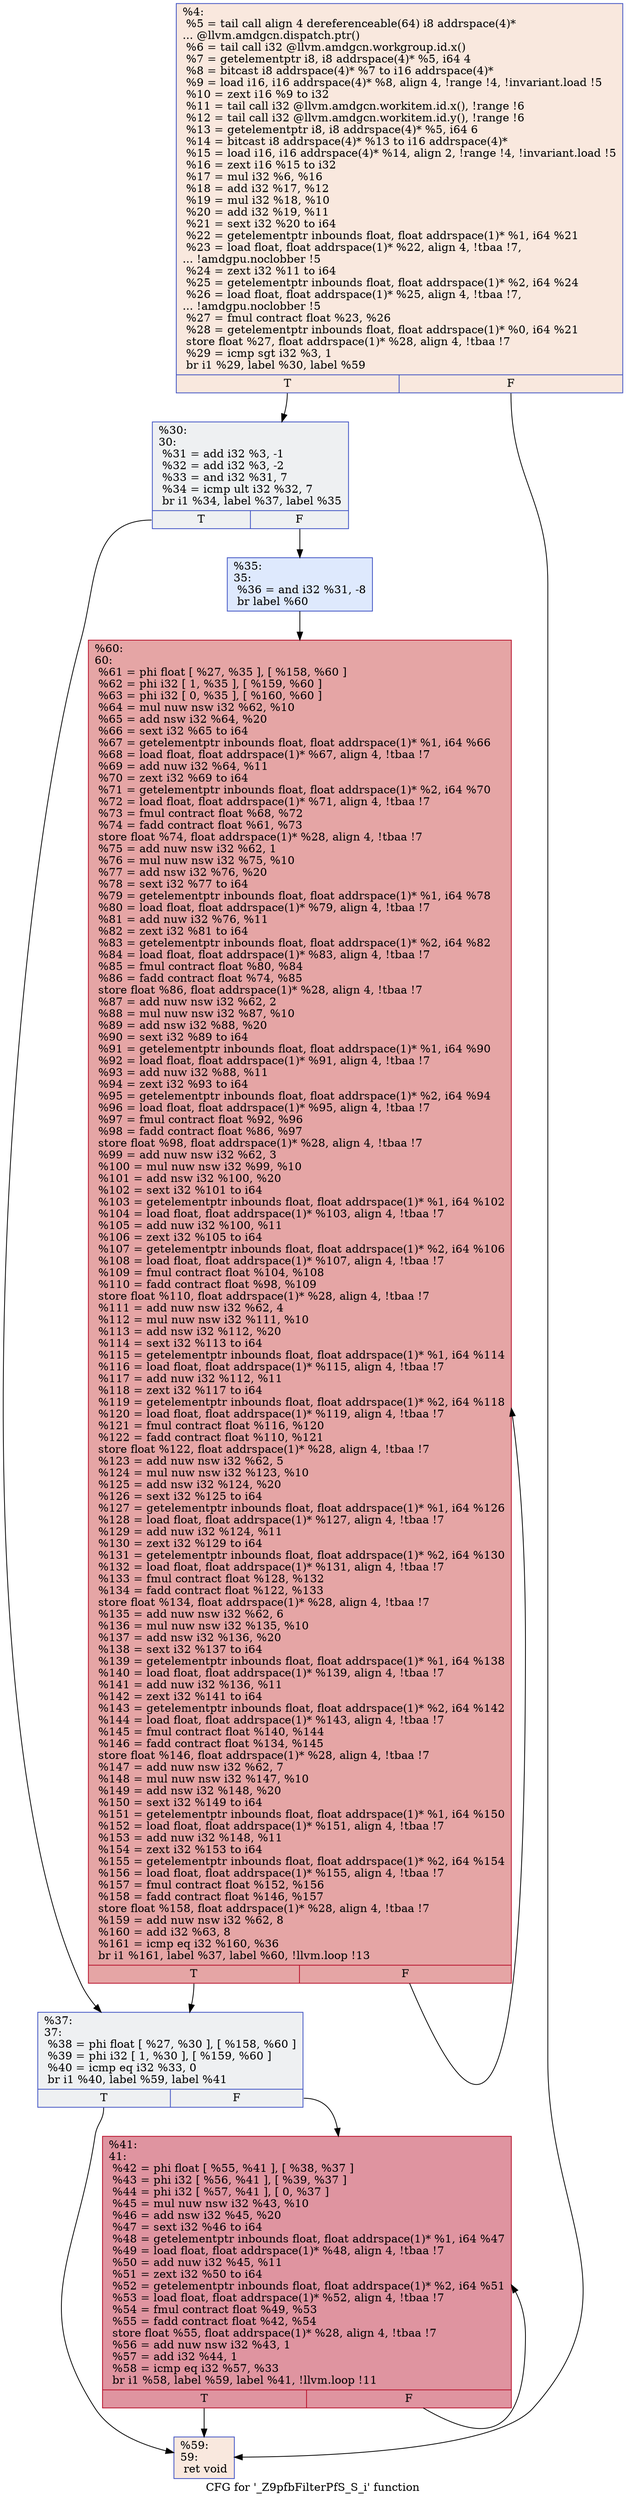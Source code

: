 digraph "CFG for '_Z9pfbFilterPfS_S_i' function" {
	label="CFG for '_Z9pfbFilterPfS_S_i' function";

	Node0x5b6ac50 [shape=record,color="#3d50c3ff", style=filled, fillcolor="#f2cab570",label="{%4:\l  %5 = tail call align 4 dereferenceable(64) i8 addrspace(4)*\l... @llvm.amdgcn.dispatch.ptr()\l  %6 = tail call i32 @llvm.amdgcn.workgroup.id.x()\l  %7 = getelementptr i8, i8 addrspace(4)* %5, i64 4\l  %8 = bitcast i8 addrspace(4)* %7 to i16 addrspace(4)*\l  %9 = load i16, i16 addrspace(4)* %8, align 4, !range !4, !invariant.load !5\l  %10 = zext i16 %9 to i32\l  %11 = tail call i32 @llvm.amdgcn.workitem.id.x(), !range !6\l  %12 = tail call i32 @llvm.amdgcn.workitem.id.y(), !range !6\l  %13 = getelementptr i8, i8 addrspace(4)* %5, i64 6\l  %14 = bitcast i8 addrspace(4)* %13 to i16 addrspace(4)*\l  %15 = load i16, i16 addrspace(4)* %14, align 2, !range !4, !invariant.load !5\l  %16 = zext i16 %15 to i32\l  %17 = mul i32 %6, %16\l  %18 = add i32 %17, %12\l  %19 = mul i32 %18, %10\l  %20 = add i32 %19, %11\l  %21 = sext i32 %20 to i64\l  %22 = getelementptr inbounds float, float addrspace(1)* %1, i64 %21\l  %23 = load float, float addrspace(1)* %22, align 4, !tbaa !7,\l... !amdgpu.noclobber !5\l  %24 = zext i32 %11 to i64\l  %25 = getelementptr inbounds float, float addrspace(1)* %2, i64 %24\l  %26 = load float, float addrspace(1)* %25, align 4, !tbaa !7,\l... !amdgpu.noclobber !5\l  %27 = fmul contract float %23, %26\l  %28 = getelementptr inbounds float, float addrspace(1)* %0, i64 %21\l  store float %27, float addrspace(1)* %28, align 4, !tbaa !7\l  %29 = icmp sgt i32 %3, 1\l  br i1 %29, label %30, label %59\l|{<s0>T|<s1>F}}"];
	Node0x5b6ac50:s0 -> Node0x5b6f070;
	Node0x5b6ac50:s1 -> Node0x5b6f100;
	Node0x5b6f070 [shape=record,color="#3d50c3ff", style=filled, fillcolor="#d9dce170",label="{%30:\l30:                                               \l  %31 = add i32 %3, -1\l  %32 = add i32 %3, -2\l  %33 = and i32 %31, 7\l  %34 = icmp ult i32 %32, 7\l  br i1 %34, label %37, label %35\l|{<s0>T|<s1>F}}"];
	Node0x5b6f070:s0 -> Node0x5b6e110;
	Node0x5b6f070:s1 -> Node0x5b6f660;
	Node0x5b6f660 [shape=record,color="#3d50c3ff", style=filled, fillcolor="#b5cdfa70",label="{%35:\l35:                                               \l  %36 = and i32 %31, -8\l  br label %60\l}"];
	Node0x5b6f660 -> Node0x5b6f860;
	Node0x5b6e110 [shape=record,color="#3d50c3ff", style=filled, fillcolor="#d9dce170",label="{%37:\l37:                                               \l  %38 = phi float [ %27, %30 ], [ %158, %60 ]\l  %39 = phi i32 [ 1, %30 ], [ %159, %60 ]\l  %40 = icmp eq i32 %33, 0\l  br i1 %40, label %59, label %41\l|{<s0>T|<s1>F}}"];
	Node0x5b6e110:s0 -> Node0x5b6f100;
	Node0x5b6e110:s1 -> Node0x5b6fbe0;
	Node0x5b6fbe0 [shape=record,color="#b70d28ff", style=filled, fillcolor="#b70d2870",label="{%41:\l41:                                               \l  %42 = phi float [ %55, %41 ], [ %38, %37 ]\l  %43 = phi i32 [ %56, %41 ], [ %39, %37 ]\l  %44 = phi i32 [ %57, %41 ], [ 0, %37 ]\l  %45 = mul nuw nsw i32 %43, %10\l  %46 = add nsw i32 %45, %20\l  %47 = sext i32 %46 to i64\l  %48 = getelementptr inbounds float, float addrspace(1)* %1, i64 %47\l  %49 = load float, float addrspace(1)* %48, align 4, !tbaa !7\l  %50 = add nuw i32 %45, %11\l  %51 = zext i32 %50 to i64\l  %52 = getelementptr inbounds float, float addrspace(1)* %2, i64 %51\l  %53 = load float, float addrspace(1)* %52, align 4, !tbaa !7\l  %54 = fmul contract float %49, %53\l  %55 = fadd contract float %42, %54\l  store float %55, float addrspace(1)* %28, align 4, !tbaa !7\l  %56 = add nuw nsw i32 %43, 1\l  %57 = add i32 %44, 1\l  %58 = icmp eq i32 %57, %33\l  br i1 %58, label %59, label %41, !llvm.loop !11\l|{<s0>T|<s1>F}}"];
	Node0x5b6fbe0:s0 -> Node0x5b6f100;
	Node0x5b6fbe0:s1 -> Node0x5b6fbe0;
	Node0x5b6f100 [shape=record,color="#3d50c3ff", style=filled, fillcolor="#f2cab570",label="{%59:\l59:                                               \l  ret void\l}"];
	Node0x5b6f860 [shape=record,color="#b70d28ff", style=filled, fillcolor="#c5333470",label="{%60:\l60:                                               \l  %61 = phi float [ %27, %35 ], [ %158, %60 ]\l  %62 = phi i32 [ 1, %35 ], [ %159, %60 ]\l  %63 = phi i32 [ 0, %35 ], [ %160, %60 ]\l  %64 = mul nuw nsw i32 %62, %10\l  %65 = add nsw i32 %64, %20\l  %66 = sext i32 %65 to i64\l  %67 = getelementptr inbounds float, float addrspace(1)* %1, i64 %66\l  %68 = load float, float addrspace(1)* %67, align 4, !tbaa !7\l  %69 = add nuw i32 %64, %11\l  %70 = zext i32 %69 to i64\l  %71 = getelementptr inbounds float, float addrspace(1)* %2, i64 %70\l  %72 = load float, float addrspace(1)* %71, align 4, !tbaa !7\l  %73 = fmul contract float %68, %72\l  %74 = fadd contract float %61, %73\l  store float %74, float addrspace(1)* %28, align 4, !tbaa !7\l  %75 = add nuw nsw i32 %62, 1\l  %76 = mul nuw nsw i32 %75, %10\l  %77 = add nsw i32 %76, %20\l  %78 = sext i32 %77 to i64\l  %79 = getelementptr inbounds float, float addrspace(1)* %1, i64 %78\l  %80 = load float, float addrspace(1)* %79, align 4, !tbaa !7\l  %81 = add nuw i32 %76, %11\l  %82 = zext i32 %81 to i64\l  %83 = getelementptr inbounds float, float addrspace(1)* %2, i64 %82\l  %84 = load float, float addrspace(1)* %83, align 4, !tbaa !7\l  %85 = fmul contract float %80, %84\l  %86 = fadd contract float %74, %85\l  store float %86, float addrspace(1)* %28, align 4, !tbaa !7\l  %87 = add nuw nsw i32 %62, 2\l  %88 = mul nuw nsw i32 %87, %10\l  %89 = add nsw i32 %88, %20\l  %90 = sext i32 %89 to i64\l  %91 = getelementptr inbounds float, float addrspace(1)* %1, i64 %90\l  %92 = load float, float addrspace(1)* %91, align 4, !tbaa !7\l  %93 = add nuw i32 %88, %11\l  %94 = zext i32 %93 to i64\l  %95 = getelementptr inbounds float, float addrspace(1)* %2, i64 %94\l  %96 = load float, float addrspace(1)* %95, align 4, !tbaa !7\l  %97 = fmul contract float %92, %96\l  %98 = fadd contract float %86, %97\l  store float %98, float addrspace(1)* %28, align 4, !tbaa !7\l  %99 = add nuw nsw i32 %62, 3\l  %100 = mul nuw nsw i32 %99, %10\l  %101 = add nsw i32 %100, %20\l  %102 = sext i32 %101 to i64\l  %103 = getelementptr inbounds float, float addrspace(1)* %1, i64 %102\l  %104 = load float, float addrspace(1)* %103, align 4, !tbaa !7\l  %105 = add nuw i32 %100, %11\l  %106 = zext i32 %105 to i64\l  %107 = getelementptr inbounds float, float addrspace(1)* %2, i64 %106\l  %108 = load float, float addrspace(1)* %107, align 4, !tbaa !7\l  %109 = fmul contract float %104, %108\l  %110 = fadd contract float %98, %109\l  store float %110, float addrspace(1)* %28, align 4, !tbaa !7\l  %111 = add nuw nsw i32 %62, 4\l  %112 = mul nuw nsw i32 %111, %10\l  %113 = add nsw i32 %112, %20\l  %114 = sext i32 %113 to i64\l  %115 = getelementptr inbounds float, float addrspace(1)* %1, i64 %114\l  %116 = load float, float addrspace(1)* %115, align 4, !tbaa !7\l  %117 = add nuw i32 %112, %11\l  %118 = zext i32 %117 to i64\l  %119 = getelementptr inbounds float, float addrspace(1)* %2, i64 %118\l  %120 = load float, float addrspace(1)* %119, align 4, !tbaa !7\l  %121 = fmul contract float %116, %120\l  %122 = fadd contract float %110, %121\l  store float %122, float addrspace(1)* %28, align 4, !tbaa !7\l  %123 = add nuw nsw i32 %62, 5\l  %124 = mul nuw nsw i32 %123, %10\l  %125 = add nsw i32 %124, %20\l  %126 = sext i32 %125 to i64\l  %127 = getelementptr inbounds float, float addrspace(1)* %1, i64 %126\l  %128 = load float, float addrspace(1)* %127, align 4, !tbaa !7\l  %129 = add nuw i32 %124, %11\l  %130 = zext i32 %129 to i64\l  %131 = getelementptr inbounds float, float addrspace(1)* %2, i64 %130\l  %132 = load float, float addrspace(1)* %131, align 4, !tbaa !7\l  %133 = fmul contract float %128, %132\l  %134 = fadd contract float %122, %133\l  store float %134, float addrspace(1)* %28, align 4, !tbaa !7\l  %135 = add nuw nsw i32 %62, 6\l  %136 = mul nuw nsw i32 %135, %10\l  %137 = add nsw i32 %136, %20\l  %138 = sext i32 %137 to i64\l  %139 = getelementptr inbounds float, float addrspace(1)* %1, i64 %138\l  %140 = load float, float addrspace(1)* %139, align 4, !tbaa !7\l  %141 = add nuw i32 %136, %11\l  %142 = zext i32 %141 to i64\l  %143 = getelementptr inbounds float, float addrspace(1)* %2, i64 %142\l  %144 = load float, float addrspace(1)* %143, align 4, !tbaa !7\l  %145 = fmul contract float %140, %144\l  %146 = fadd contract float %134, %145\l  store float %146, float addrspace(1)* %28, align 4, !tbaa !7\l  %147 = add nuw nsw i32 %62, 7\l  %148 = mul nuw nsw i32 %147, %10\l  %149 = add nsw i32 %148, %20\l  %150 = sext i32 %149 to i64\l  %151 = getelementptr inbounds float, float addrspace(1)* %1, i64 %150\l  %152 = load float, float addrspace(1)* %151, align 4, !tbaa !7\l  %153 = add nuw i32 %148, %11\l  %154 = zext i32 %153 to i64\l  %155 = getelementptr inbounds float, float addrspace(1)* %2, i64 %154\l  %156 = load float, float addrspace(1)* %155, align 4, !tbaa !7\l  %157 = fmul contract float %152, %156\l  %158 = fadd contract float %146, %157\l  store float %158, float addrspace(1)* %28, align 4, !tbaa !7\l  %159 = add nuw nsw i32 %62, 8\l  %160 = add i32 %63, 8\l  %161 = icmp eq i32 %160, %36\l  br i1 %161, label %37, label %60, !llvm.loop !13\l|{<s0>T|<s1>F}}"];
	Node0x5b6f860:s0 -> Node0x5b6e110;
	Node0x5b6f860:s1 -> Node0x5b6f860;
}
